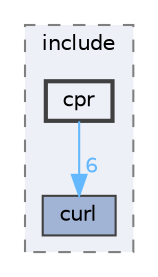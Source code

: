 digraph "D:/doxygen shitnqta/App/carSystem.DAL/include/cpr"
{
 // INTERACTIVE_SVG=YES
 // LATEX_PDF_SIZE
  bgcolor="transparent";
  edge [fontname=Helvetica,fontsize=10,labelfontname=Helvetica,labelfontsize=10];
  node [fontname=Helvetica,fontsize=10,shape=box,height=0.2,width=0.4];
  compound=true
  subgraph clusterdir_d0a8b5b51d2003565458afb34dcb8078 {
    graph [ bgcolor="#edf0f7", pencolor="grey50", label="include", fontname=Helvetica,fontsize=10 style="filled,dashed", URL="dir_d0a8b5b51d2003565458afb34dcb8078.html",tooltip=""]
  dir_5f340f9229aaa04c51c8c2dd3caa79ce [label="curl", fillcolor="#a2b4d6", color="grey25", style="filled", URL="dir_5f340f9229aaa04c51c8c2dd3caa79ce.html",tooltip=""];
  dir_00246a19866a693fbe667d11892ed3c8 [label="cpr", fillcolor="#edf0f7", color="grey25", style="filled,bold", URL="dir_00246a19866a693fbe667d11892ed3c8.html",tooltip=""];
  }
  dir_00246a19866a693fbe667d11892ed3c8->dir_5f340f9229aaa04c51c8c2dd3caa79ce [headlabel="6", labeldistance=1.5 headhref="dir_000006_000007.html" color="steelblue1" fontcolor="steelblue1"];
}
